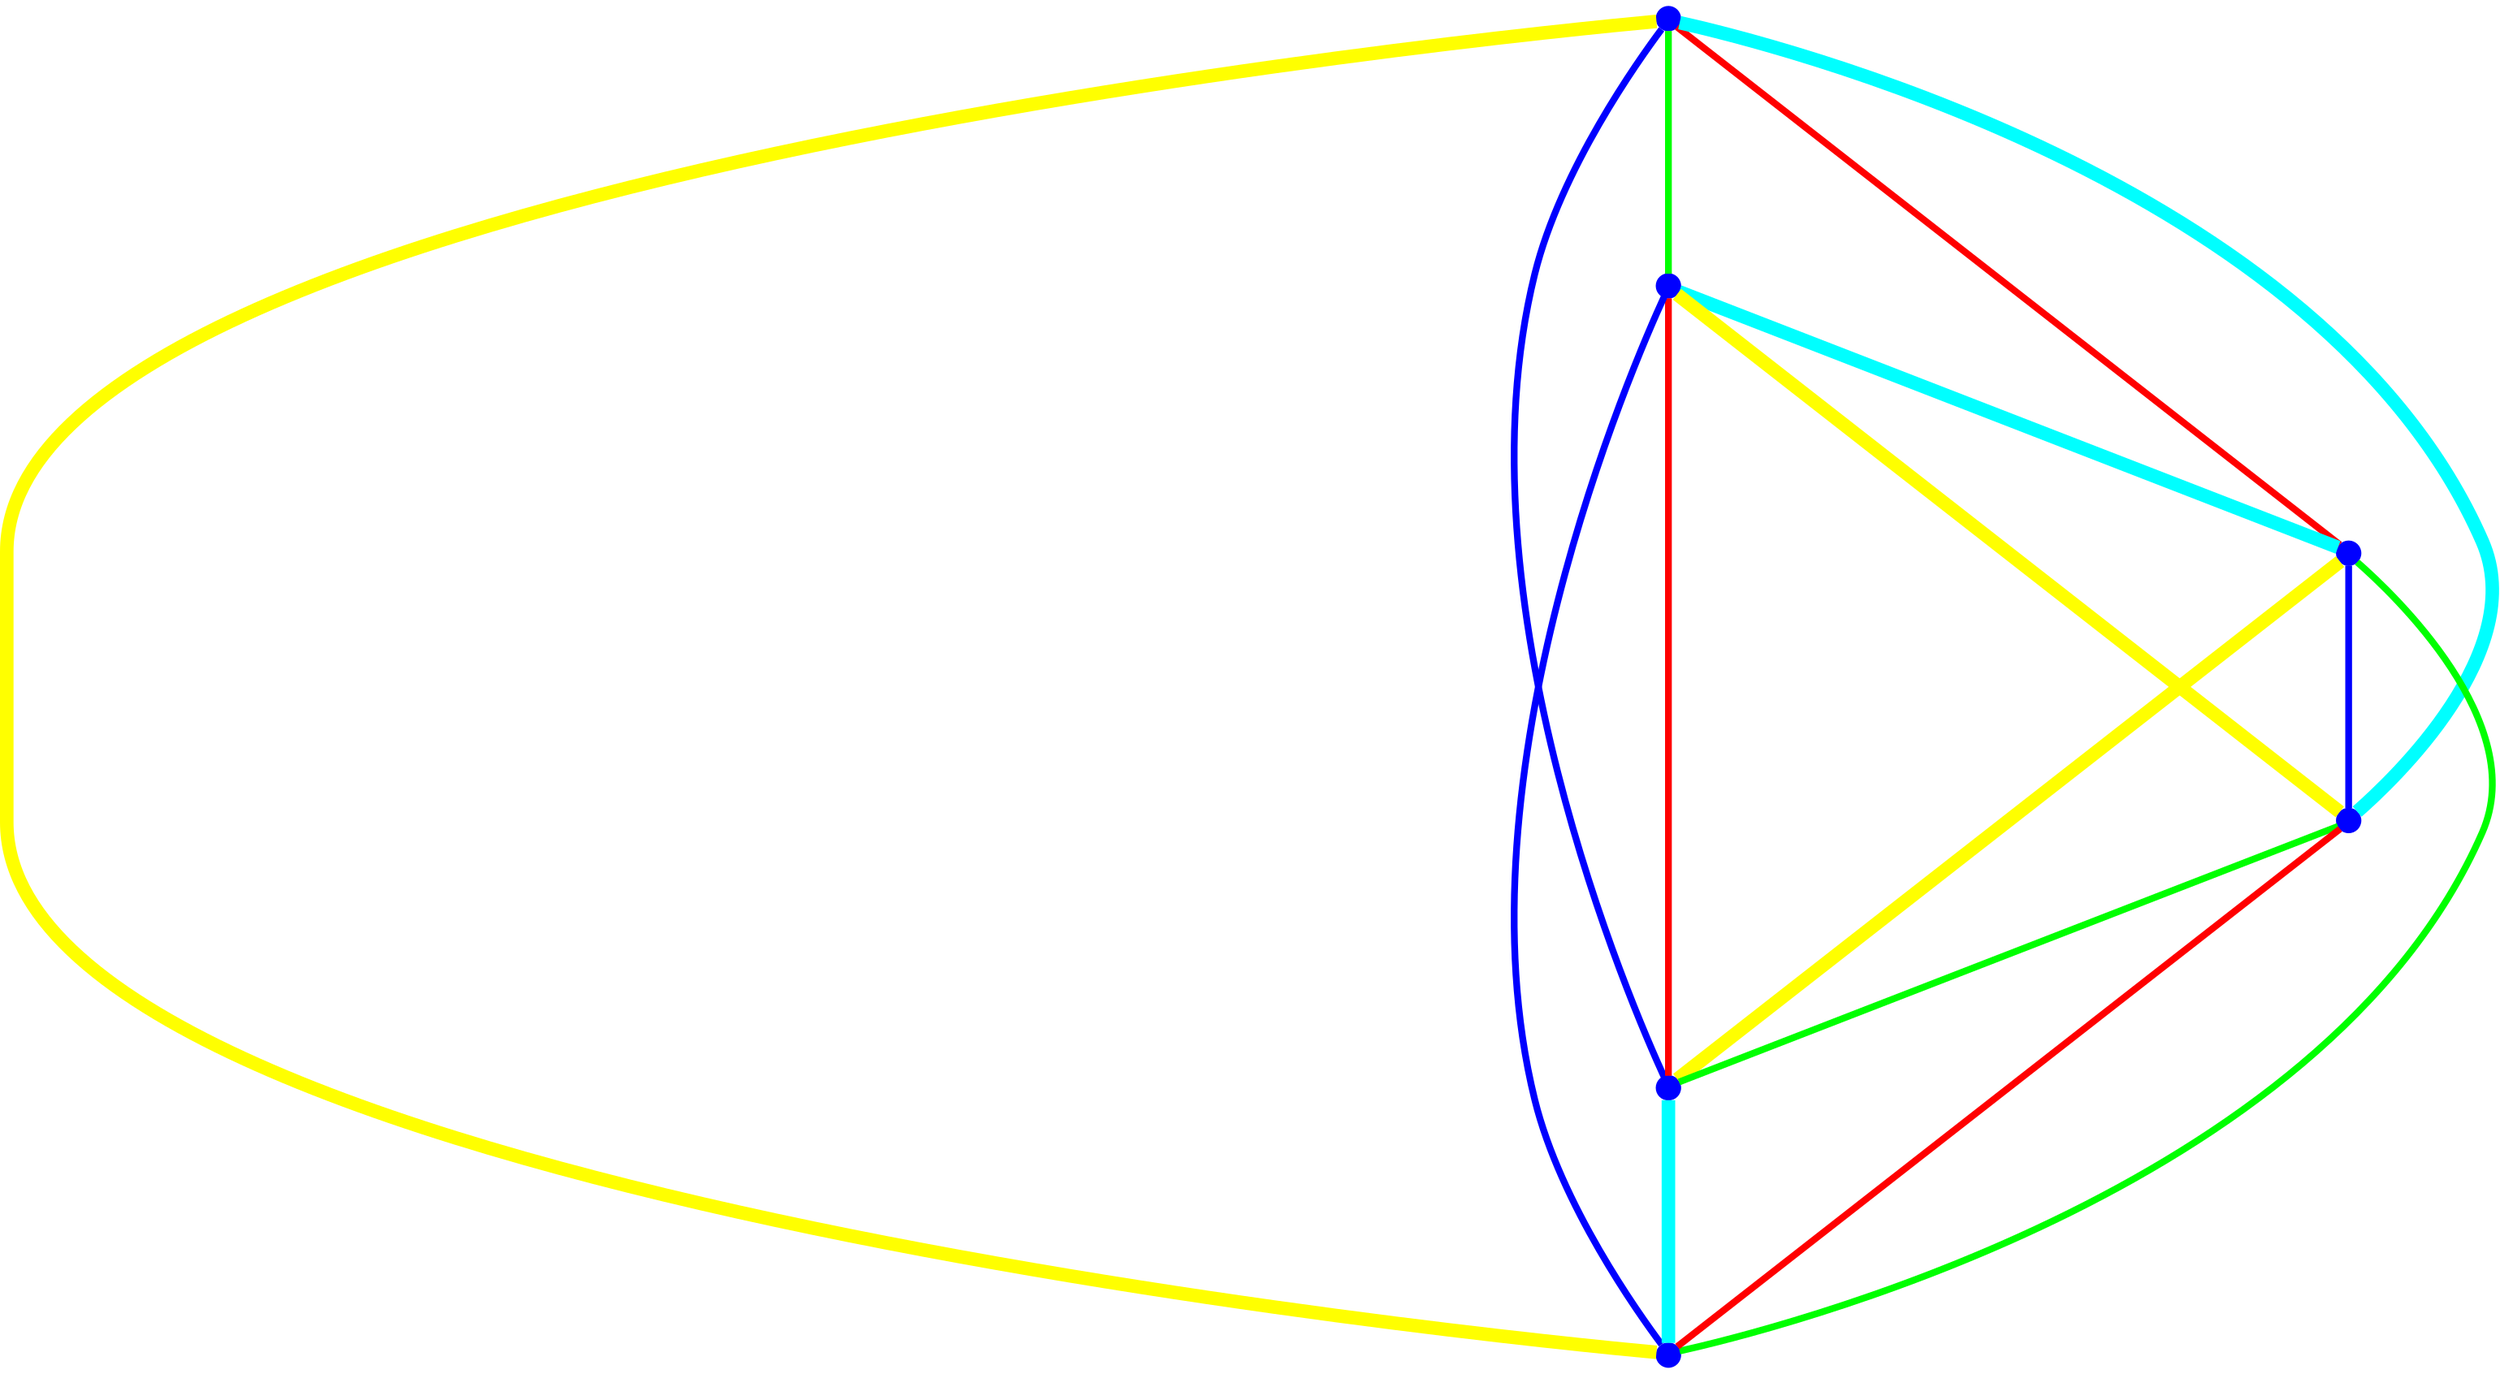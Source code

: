 graph {
ranksep=2
nodesep=2
node [label="" shape=circle style=filled fixedsize=true color=blue fillcolor=blue width=0.2];
"1" -- "2" [style="solid",penwidth="4",color="green"];
"1" -- "3" [style="solid",penwidth="4",color="red"];
"1" -- "4" [style="solid",penwidth="8",color="cyan"];
"1" -- "5" [style="solid",penwidth="4",color="blue"];
"1" -- "6" [style="solid",penwidth="8",color="yellow"];
"2" -- "3" [style="solid",penwidth="8",color="cyan"];
"2" -- "4" [style="solid",penwidth="8",color="yellow"];
"2" -- "5" [style="solid",penwidth="4",color="red"];
"2" -- "6" [style="solid",penwidth="4",color="blue"];
"3" -- "4" [style="solid",penwidth="4",color="blue"];
"3" -- "5" [style="solid",penwidth="8",color="yellow"];
"3" -- "6" [style="solid",penwidth="4",color="green"];
"4" -- "5" [style="solid",penwidth="4",color="green"];
"4" -- "6" [style="solid",penwidth="4",color="red"];
"5" -- "6" [style="solid",penwidth="8",color="cyan"];
}
